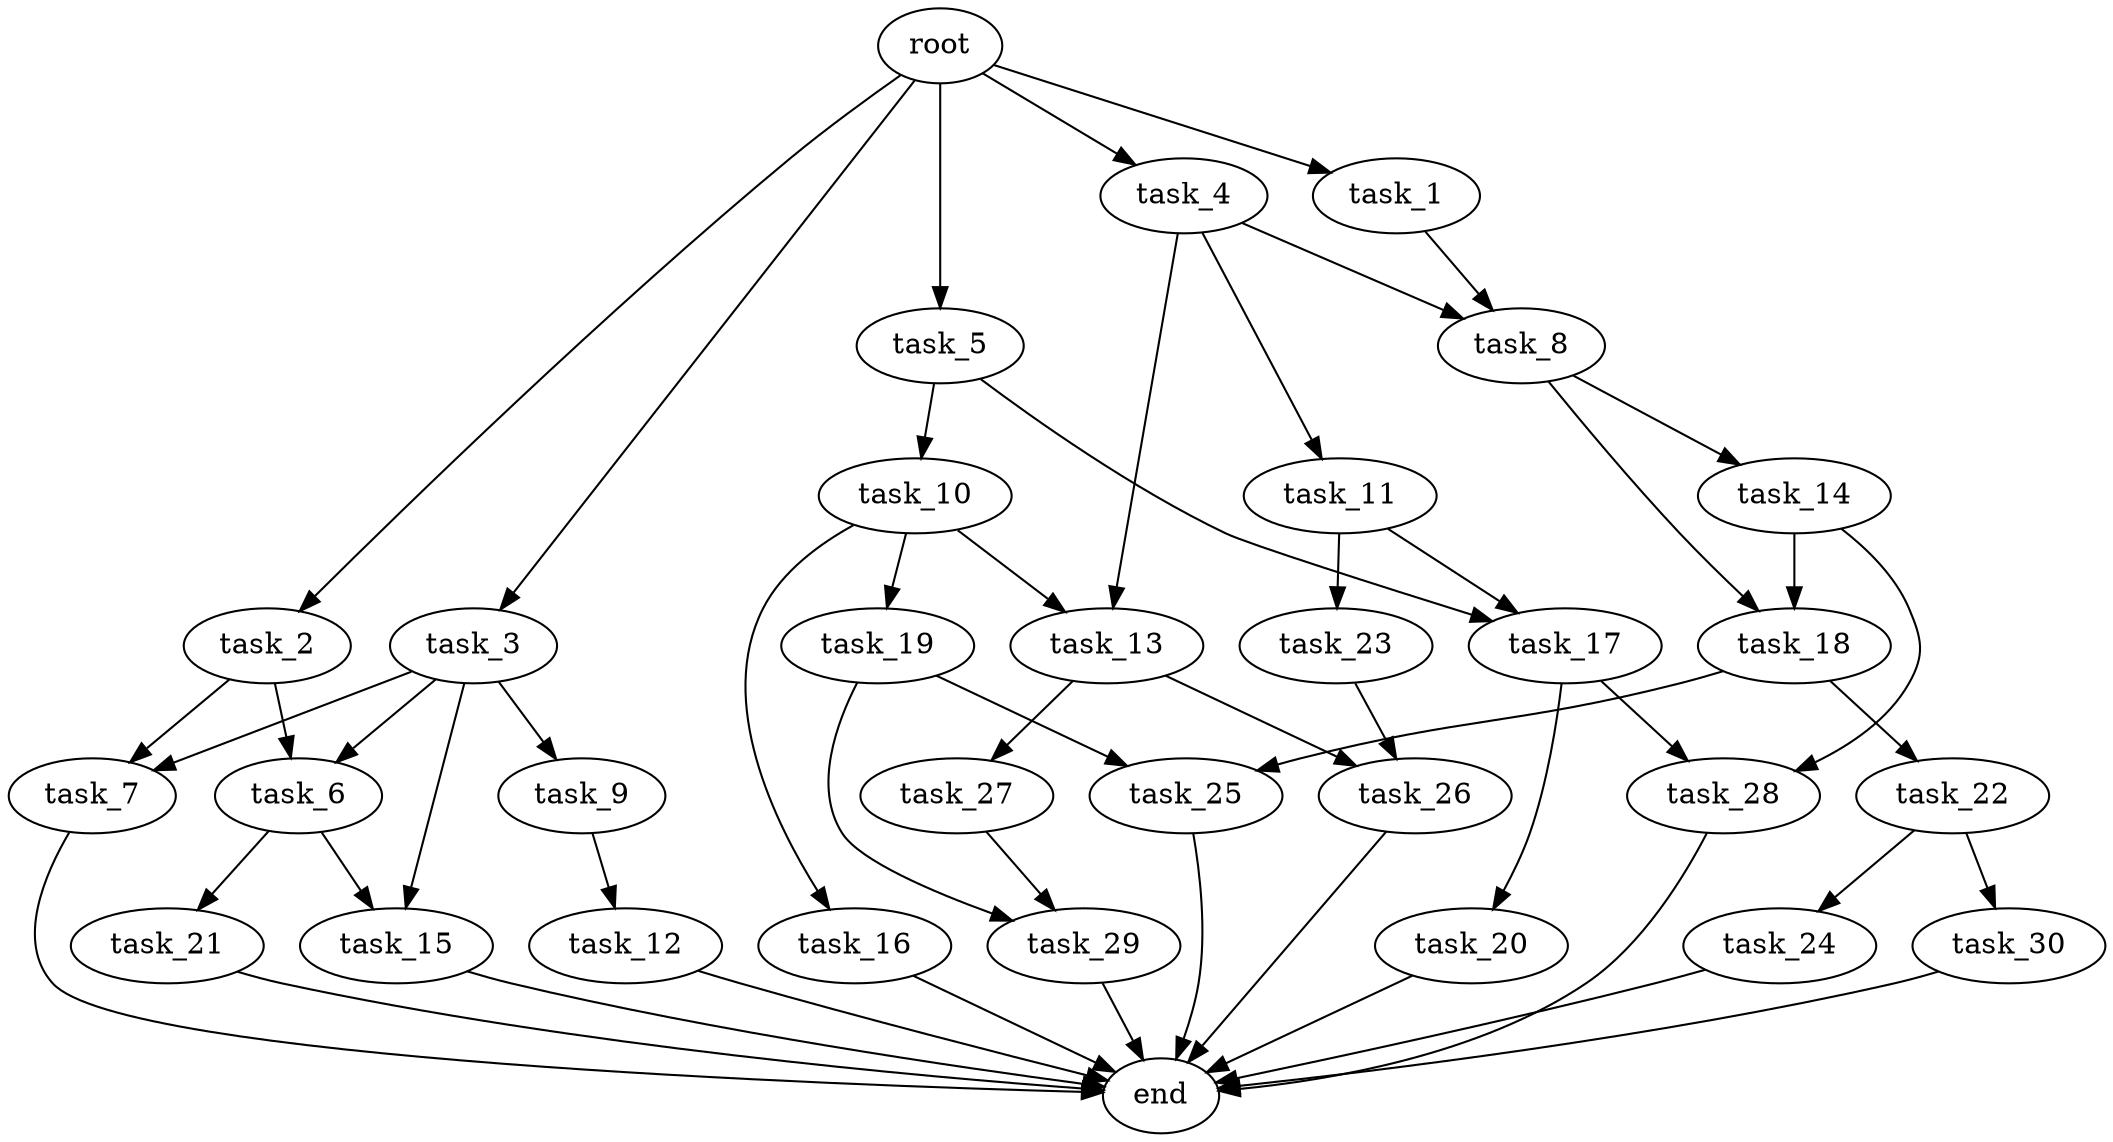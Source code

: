 digraph G {
  root [size="0.000000e+00"];
  task_1 [size="2.842469e+09"];
  task_2 [size="6.265180e+09"];
  task_3 [size="1.313640e+09"];
  task_4 [size="8.385339e+09"];
  task_5 [size="2.866844e+08"];
  task_6 [size="6.635828e+09"];
  task_7 [size="8.603828e+09"];
  task_8 [size="3.252688e+09"];
  task_9 [size="4.762071e+09"];
  task_10 [size="9.749840e+09"];
  task_11 [size="5.406301e+09"];
  task_12 [size="2.724872e+09"];
  task_13 [size="4.449004e+09"];
  task_14 [size="9.695453e+09"];
  task_15 [size="6.976531e+09"];
  task_16 [size="1.771189e+09"];
  task_17 [size="5.976244e+09"];
  task_18 [size="6.310844e+09"];
  task_19 [size="6.358876e+09"];
  task_20 [size="5.640281e+09"];
  task_21 [size="5.235075e+09"];
  task_22 [size="6.395643e+09"];
  task_23 [size="3.097304e+09"];
  task_24 [size="3.472336e+09"];
  task_25 [size="5.397142e+09"];
  task_26 [size="8.047273e+09"];
  task_27 [size="4.419161e+09"];
  task_28 [size="3.658467e+09"];
  task_29 [size="2.598811e+09"];
  task_30 [size="3.036426e+09"];
  end [size="0.000000e+00"];

  root -> task_1 [size="1.000000e-12"];
  root -> task_2 [size="1.000000e-12"];
  root -> task_3 [size="1.000000e-12"];
  root -> task_4 [size="1.000000e-12"];
  root -> task_5 [size="1.000000e-12"];
  task_1 -> task_8 [size="1.626344e+08"];
  task_2 -> task_6 [size="3.317914e+08"];
  task_2 -> task_7 [size="4.301914e+08"];
  task_3 -> task_6 [size="3.317914e+08"];
  task_3 -> task_7 [size="4.301914e+08"];
  task_3 -> task_9 [size="4.762071e+08"];
  task_3 -> task_15 [size="3.488266e+08"];
  task_4 -> task_8 [size="1.626344e+08"];
  task_4 -> task_11 [size="5.406301e+08"];
  task_4 -> task_13 [size="2.224502e+08"];
  task_5 -> task_10 [size="9.749840e+08"];
  task_5 -> task_17 [size="2.988122e+08"];
  task_6 -> task_15 [size="3.488266e+08"];
  task_6 -> task_21 [size="5.235075e+08"];
  task_7 -> end [size="1.000000e-12"];
  task_8 -> task_14 [size="9.695453e+08"];
  task_8 -> task_18 [size="3.155422e+08"];
  task_9 -> task_12 [size="2.724872e+08"];
  task_10 -> task_13 [size="2.224502e+08"];
  task_10 -> task_16 [size="1.771189e+08"];
  task_10 -> task_19 [size="6.358876e+08"];
  task_11 -> task_17 [size="2.988122e+08"];
  task_11 -> task_23 [size="3.097304e+08"];
  task_12 -> end [size="1.000000e-12"];
  task_13 -> task_26 [size="4.023636e+08"];
  task_13 -> task_27 [size="4.419161e+08"];
  task_14 -> task_18 [size="3.155422e+08"];
  task_14 -> task_28 [size="1.829234e+08"];
  task_15 -> end [size="1.000000e-12"];
  task_16 -> end [size="1.000000e-12"];
  task_17 -> task_20 [size="5.640281e+08"];
  task_17 -> task_28 [size="1.829234e+08"];
  task_18 -> task_22 [size="6.395643e+08"];
  task_18 -> task_25 [size="2.698571e+08"];
  task_19 -> task_25 [size="2.698571e+08"];
  task_19 -> task_29 [size="1.299405e+08"];
  task_20 -> end [size="1.000000e-12"];
  task_21 -> end [size="1.000000e-12"];
  task_22 -> task_24 [size="3.472336e+08"];
  task_22 -> task_30 [size="3.036426e+08"];
  task_23 -> task_26 [size="4.023636e+08"];
  task_24 -> end [size="1.000000e-12"];
  task_25 -> end [size="1.000000e-12"];
  task_26 -> end [size="1.000000e-12"];
  task_27 -> task_29 [size="1.299405e+08"];
  task_28 -> end [size="1.000000e-12"];
  task_29 -> end [size="1.000000e-12"];
  task_30 -> end [size="1.000000e-12"];
}
